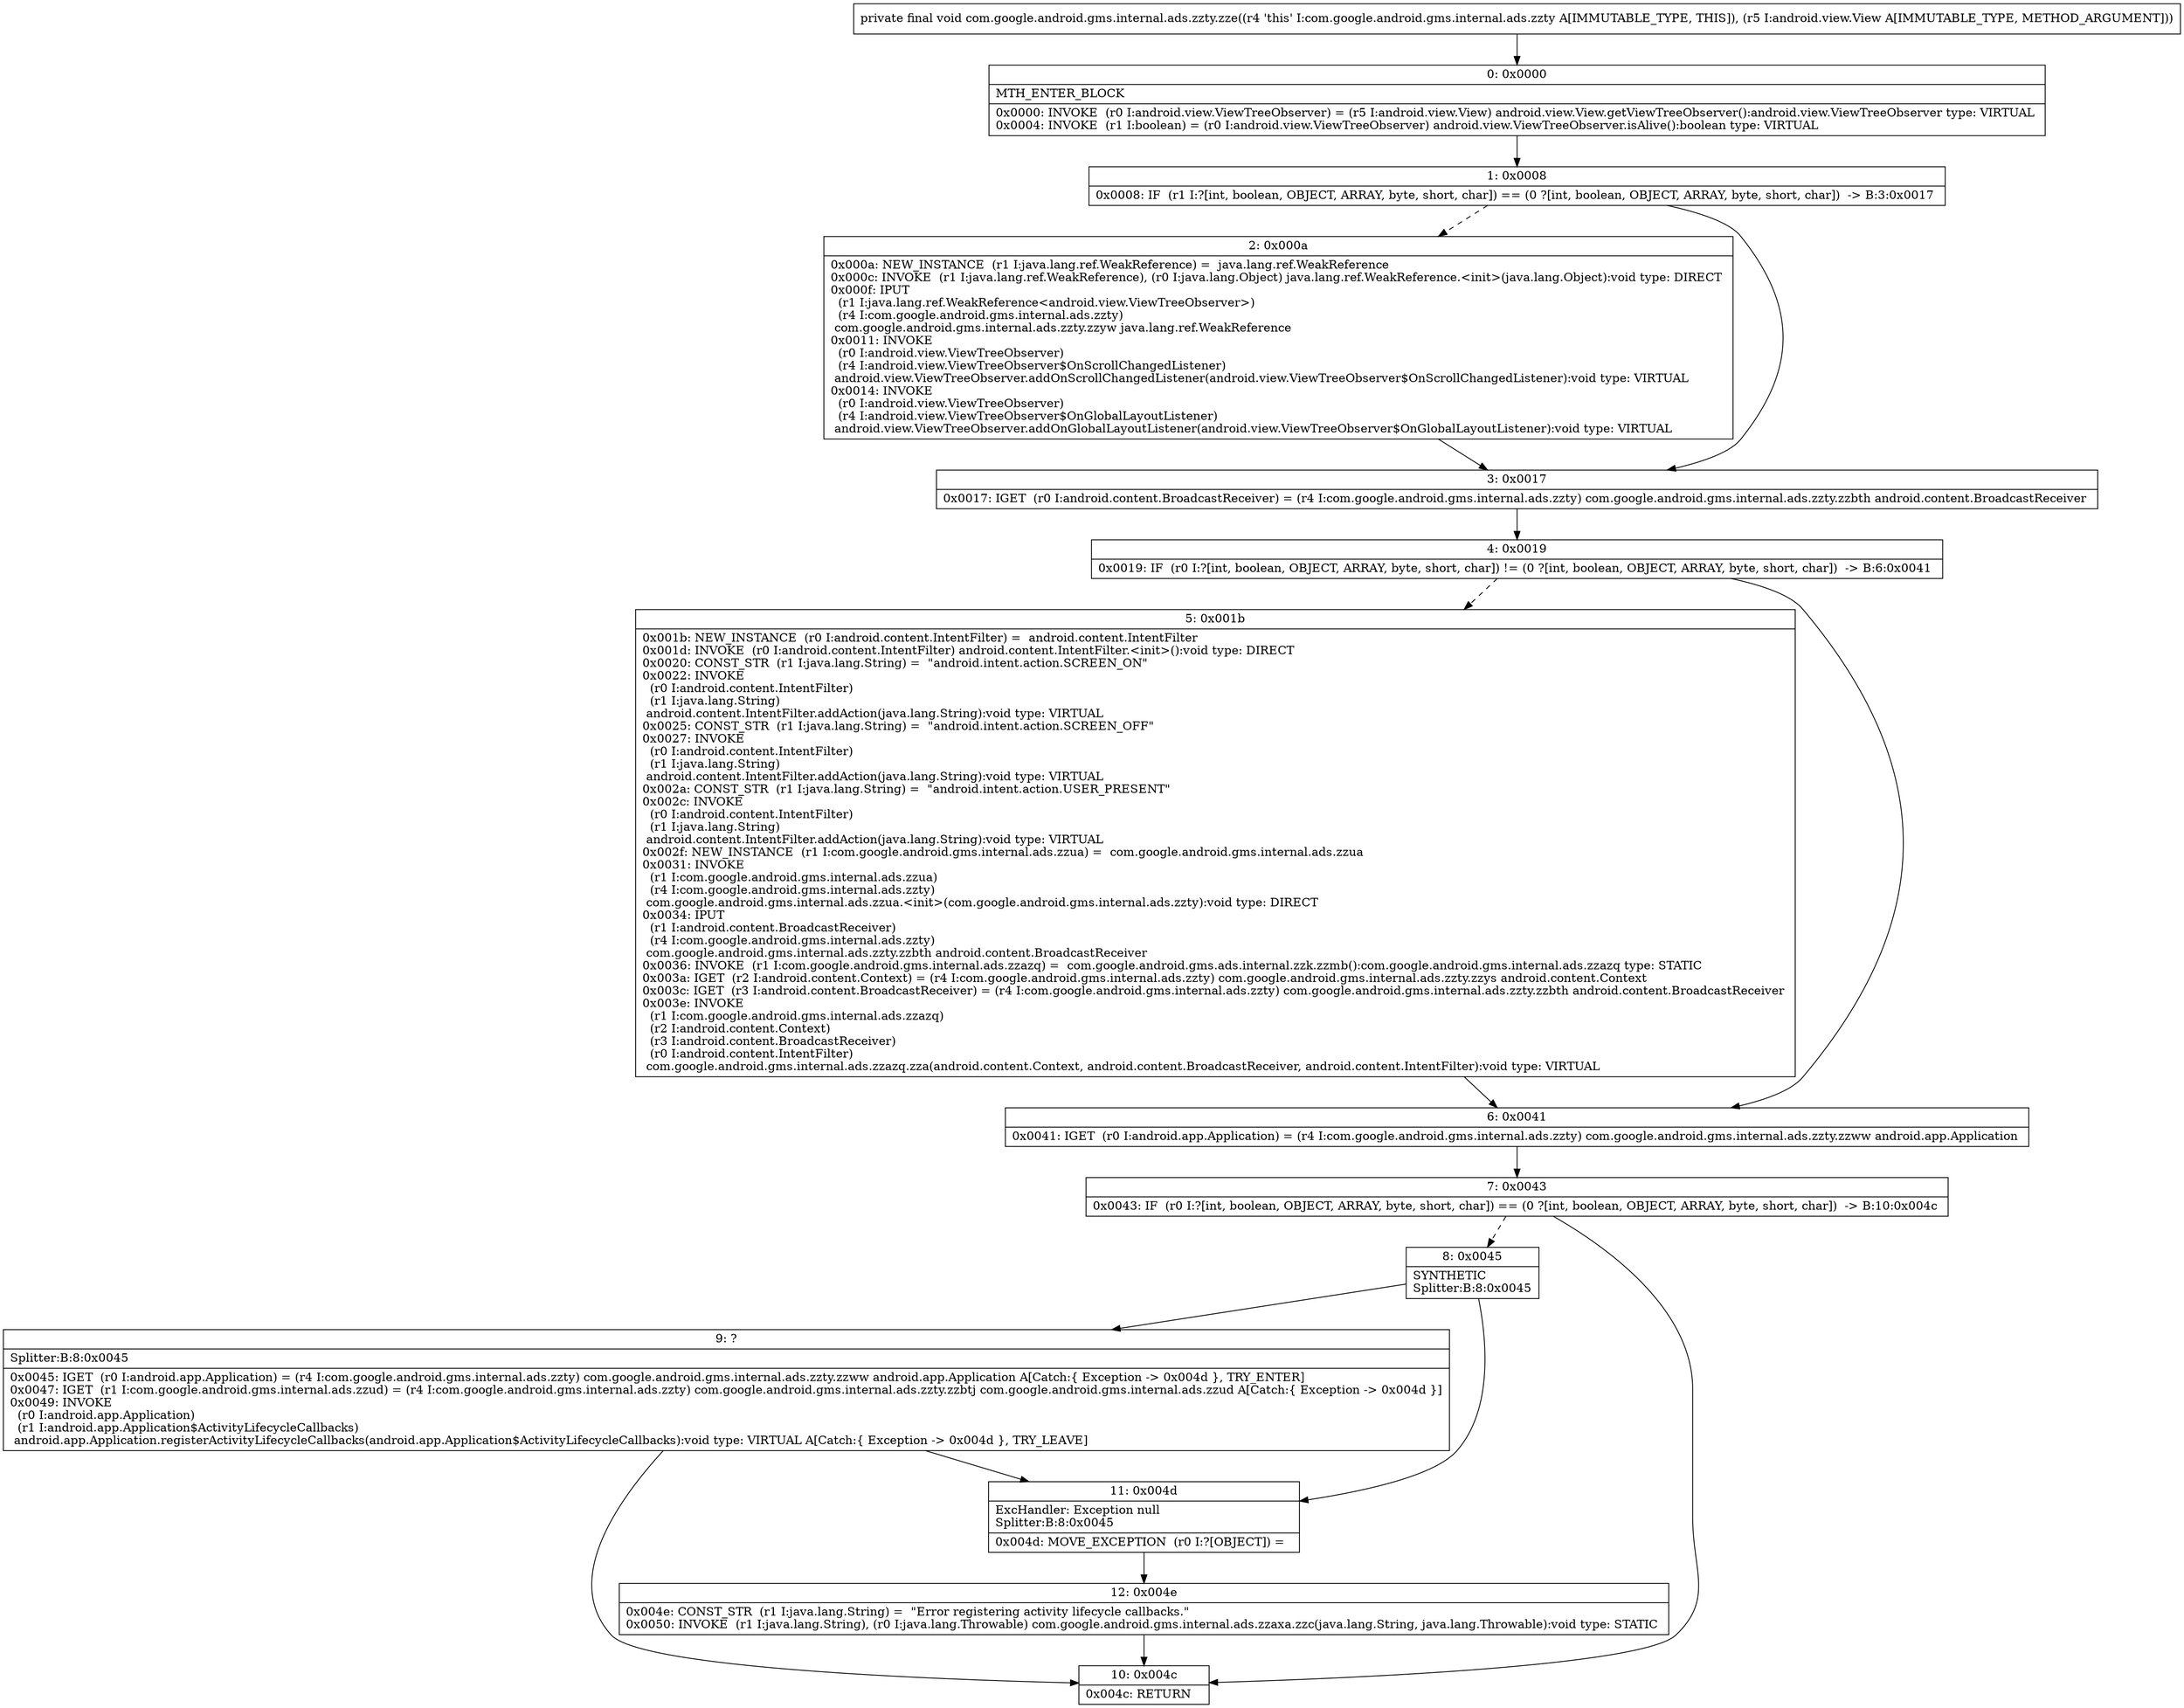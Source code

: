 digraph "CFG forcom.google.android.gms.internal.ads.zzty.zze(Landroid\/view\/View;)V" {
Node_0 [shape=record,label="{0\:\ 0x0000|MTH_ENTER_BLOCK\l|0x0000: INVOKE  (r0 I:android.view.ViewTreeObserver) = (r5 I:android.view.View) android.view.View.getViewTreeObserver():android.view.ViewTreeObserver type: VIRTUAL \l0x0004: INVOKE  (r1 I:boolean) = (r0 I:android.view.ViewTreeObserver) android.view.ViewTreeObserver.isAlive():boolean type: VIRTUAL \l}"];
Node_1 [shape=record,label="{1\:\ 0x0008|0x0008: IF  (r1 I:?[int, boolean, OBJECT, ARRAY, byte, short, char]) == (0 ?[int, boolean, OBJECT, ARRAY, byte, short, char])  \-\> B:3:0x0017 \l}"];
Node_2 [shape=record,label="{2\:\ 0x000a|0x000a: NEW_INSTANCE  (r1 I:java.lang.ref.WeakReference) =  java.lang.ref.WeakReference \l0x000c: INVOKE  (r1 I:java.lang.ref.WeakReference), (r0 I:java.lang.Object) java.lang.ref.WeakReference.\<init\>(java.lang.Object):void type: DIRECT \l0x000f: IPUT  \l  (r1 I:java.lang.ref.WeakReference\<android.view.ViewTreeObserver\>)\l  (r4 I:com.google.android.gms.internal.ads.zzty)\l com.google.android.gms.internal.ads.zzty.zzyw java.lang.ref.WeakReference \l0x0011: INVOKE  \l  (r0 I:android.view.ViewTreeObserver)\l  (r4 I:android.view.ViewTreeObserver$OnScrollChangedListener)\l android.view.ViewTreeObserver.addOnScrollChangedListener(android.view.ViewTreeObserver$OnScrollChangedListener):void type: VIRTUAL \l0x0014: INVOKE  \l  (r0 I:android.view.ViewTreeObserver)\l  (r4 I:android.view.ViewTreeObserver$OnGlobalLayoutListener)\l android.view.ViewTreeObserver.addOnGlobalLayoutListener(android.view.ViewTreeObserver$OnGlobalLayoutListener):void type: VIRTUAL \l}"];
Node_3 [shape=record,label="{3\:\ 0x0017|0x0017: IGET  (r0 I:android.content.BroadcastReceiver) = (r4 I:com.google.android.gms.internal.ads.zzty) com.google.android.gms.internal.ads.zzty.zzbth android.content.BroadcastReceiver \l}"];
Node_4 [shape=record,label="{4\:\ 0x0019|0x0019: IF  (r0 I:?[int, boolean, OBJECT, ARRAY, byte, short, char]) != (0 ?[int, boolean, OBJECT, ARRAY, byte, short, char])  \-\> B:6:0x0041 \l}"];
Node_5 [shape=record,label="{5\:\ 0x001b|0x001b: NEW_INSTANCE  (r0 I:android.content.IntentFilter) =  android.content.IntentFilter \l0x001d: INVOKE  (r0 I:android.content.IntentFilter) android.content.IntentFilter.\<init\>():void type: DIRECT \l0x0020: CONST_STR  (r1 I:java.lang.String) =  \"android.intent.action.SCREEN_ON\" \l0x0022: INVOKE  \l  (r0 I:android.content.IntentFilter)\l  (r1 I:java.lang.String)\l android.content.IntentFilter.addAction(java.lang.String):void type: VIRTUAL \l0x0025: CONST_STR  (r1 I:java.lang.String) =  \"android.intent.action.SCREEN_OFF\" \l0x0027: INVOKE  \l  (r0 I:android.content.IntentFilter)\l  (r1 I:java.lang.String)\l android.content.IntentFilter.addAction(java.lang.String):void type: VIRTUAL \l0x002a: CONST_STR  (r1 I:java.lang.String) =  \"android.intent.action.USER_PRESENT\" \l0x002c: INVOKE  \l  (r0 I:android.content.IntentFilter)\l  (r1 I:java.lang.String)\l android.content.IntentFilter.addAction(java.lang.String):void type: VIRTUAL \l0x002f: NEW_INSTANCE  (r1 I:com.google.android.gms.internal.ads.zzua) =  com.google.android.gms.internal.ads.zzua \l0x0031: INVOKE  \l  (r1 I:com.google.android.gms.internal.ads.zzua)\l  (r4 I:com.google.android.gms.internal.ads.zzty)\l com.google.android.gms.internal.ads.zzua.\<init\>(com.google.android.gms.internal.ads.zzty):void type: DIRECT \l0x0034: IPUT  \l  (r1 I:android.content.BroadcastReceiver)\l  (r4 I:com.google.android.gms.internal.ads.zzty)\l com.google.android.gms.internal.ads.zzty.zzbth android.content.BroadcastReceiver \l0x0036: INVOKE  (r1 I:com.google.android.gms.internal.ads.zzazq) =  com.google.android.gms.ads.internal.zzk.zzmb():com.google.android.gms.internal.ads.zzazq type: STATIC \l0x003a: IGET  (r2 I:android.content.Context) = (r4 I:com.google.android.gms.internal.ads.zzty) com.google.android.gms.internal.ads.zzty.zzys android.content.Context \l0x003c: IGET  (r3 I:android.content.BroadcastReceiver) = (r4 I:com.google.android.gms.internal.ads.zzty) com.google.android.gms.internal.ads.zzty.zzbth android.content.BroadcastReceiver \l0x003e: INVOKE  \l  (r1 I:com.google.android.gms.internal.ads.zzazq)\l  (r2 I:android.content.Context)\l  (r3 I:android.content.BroadcastReceiver)\l  (r0 I:android.content.IntentFilter)\l com.google.android.gms.internal.ads.zzazq.zza(android.content.Context, android.content.BroadcastReceiver, android.content.IntentFilter):void type: VIRTUAL \l}"];
Node_6 [shape=record,label="{6\:\ 0x0041|0x0041: IGET  (r0 I:android.app.Application) = (r4 I:com.google.android.gms.internal.ads.zzty) com.google.android.gms.internal.ads.zzty.zzww android.app.Application \l}"];
Node_7 [shape=record,label="{7\:\ 0x0043|0x0043: IF  (r0 I:?[int, boolean, OBJECT, ARRAY, byte, short, char]) == (0 ?[int, boolean, OBJECT, ARRAY, byte, short, char])  \-\> B:10:0x004c \l}"];
Node_8 [shape=record,label="{8\:\ 0x0045|SYNTHETIC\lSplitter:B:8:0x0045\l}"];
Node_9 [shape=record,label="{9\:\ ?|Splitter:B:8:0x0045\l|0x0045: IGET  (r0 I:android.app.Application) = (r4 I:com.google.android.gms.internal.ads.zzty) com.google.android.gms.internal.ads.zzty.zzww android.app.Application A[Catch:\{ Exception \-\> 0x004d \}, TRY_ENTER]\l0x0047: IGET  (r1 I:com.google.android.gms.internal.ads.zzud) = (r4 I:com.google.android.gms.internal.ads.zzty) com.google.android.gms.internal.ads.zzty.zzbtj com.google.android.gms.internal.ads.zzud A[Catch:\{ Exception \-\> 0x004d \}]\l0x0049: INVOKE  \l  (r0 I:android.app.Application)\l  (r1 I:android.app.Application$ActivityLifecycleCallbacks)\l android.app.Application.registerActivityLifecycleCallbacks(android.app.Application$ActivityLifecycleCallbacks):void type: VIRTUAL A[Catch:\{ Exception \-\> 0x004d \}, TRY_LEAVE]\l}"];
Node_10 [shape=record,label="{10\:\ 0x004c|0x004c: RETURN   \l}"];
Node_11 [shape=record,label="{11\:\ 0x004d|ExcHandler: Exception null\lSplitter:B:8:0x0045\l|0x004d: MOVE_EXCEPTION  (r0 I:?[OBJECT]) =  \l}"];
Node_12 [shape=record,label="{12\:\ 0x004e|0x004e: CONST_STR  (r1 I:java.lang.String) =  \"Error registering activity lifecycle callbacks.\" \l0x0050: INVOKE  (r1 I:java.lang.String), (r0 I:java.lang.Throwable) com.google.android.gms.internal.ads.zzaxa.zzc(java.lang.String, java.lang.Throwable):void type: STATIC \l}"];
MethodNode[shape=record,label="{private final void com.google.android.gms.internal.ads.zzty.zze((r4 'this' I:com.google.android.gms.internal.ads.zzty A[IMMUTABLE_TYPE, THIS]), (r5 I:android.view.View A[IMMUTABLE_TYPE, METHOD_ARGUMENT])) }"];
MethodNode -> Node_0;
Node_0 -> Node_1;
Node_1 -> Node_2[style=dashed];
Node_1 -> Node_3;
Node_2 -> Node_3;
Node_3 -> Node_4;
Node_4 -> Node_5[style=dashed];
Node_4 -> Node_6;
Node_5 -> Node_6;
Node_6 -> Node_7;
Node_7 -> Node_8[style=dashed];
Node_7 -> Node_10;
Node_8 -> Node_9;
Node_8 -> Node_11;
Node_9 -> Node_10;
Node_9 -> Node_11;
Node_11 -> Node_12;
Node_12 -> Node_10;
}

